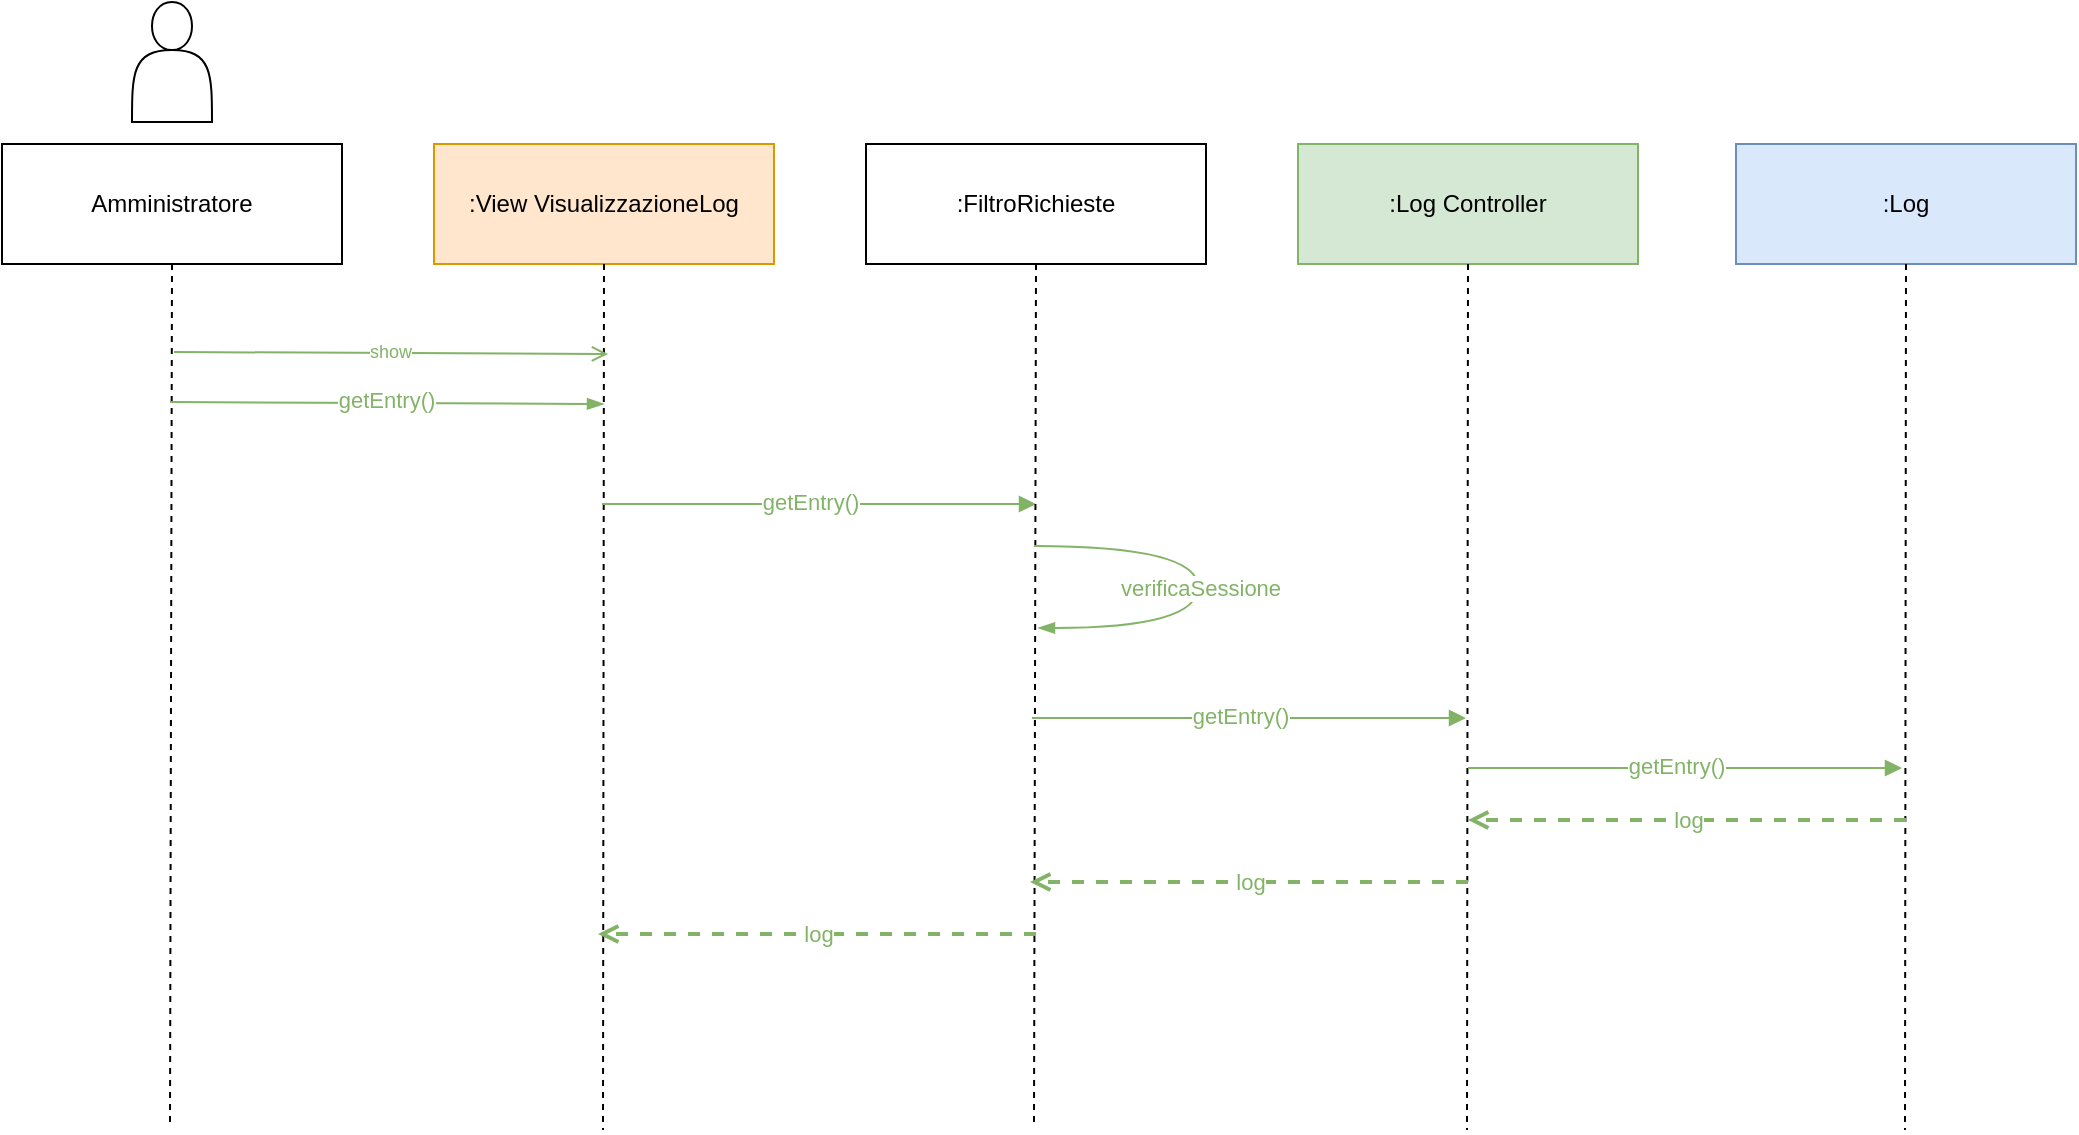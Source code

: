 <mxfile version="24.5.4" type="github">
  <diagram name="Page-1" id="8X1wSnDeJd2Tdr1RySRx">
    <mxGraphModel dx="1155" dy="1073" grid="0" gridSize="10" guides="1" tooltips="1" connect="1" arrows="1" fold="1" page="0" pageScale="1" pageWidth="850" pageHeight="1100" math="0" shadow="0">
      <root>
        <mxCell id="0" />
        <mxCell id="1" parent="0" />
        <mxCell id="pttSOghSpolccj33tgBe-1" value=":View VisualizzazioneLog" style="rounded=0;whiteSpace=wrap;html=1;fillColor=#ffe6cc;strokeColor=#d79b00;" vertex="1" parent="1">
          <mxGeometry x="256" y="41" width="170" height="60" as="geometry" />
        </mxCell>
        <mxCell id="pttSOghSpolccj33tgBe-2" value="Amministratore" style="rounded=0;whiteSpace=wrap;html=1;" vertex="1" parent="1">
          <mxGeometry x="40" y="41" width="170" height="60" as="geometry" />
        </mxCell>
        <mxCell id="pttSOghSpolccj33tgBe-3" value=":Log Controller" style="rounded=0;whiteSpace=wrap;html=1;fillColor=#d5e8d4;strokeColor=#82b366;" vertex="1" parent="1">
          <mxGeometry x="688" y="41" width="170" height="60" as="geometry" />
        </mxCell>
        <mxCell id="pttSOghSpolccj33tgBe-4" value="" style="endArrow=none;dashed=1;html=1;rounded=0;exitX=0.5;exitY=1;exitDx=0;exitDy=0;" edge="1" parent="1" source="pttSOghSpolccj33tgBe-2">
          <mxGeometry width="50" height="50" relative="1" as="geometry">
            <mxPoint x="312" y="250" as="sourcePoint" />
            <mxPoint x="124" y="530" as="targetPoint" />
          </mxGeometry>
        </mxCell>
        <mxCell id="pttSOghSpolccj33tgBe-5" value="" style="endArrow=none;dashed=1;html=1;rounded=0;exitX=0.5;exitY=1;exitDx=0;exitDy=0;" edge="1" parent="1" source="pttSOghSpolccj33tgBe-1">
          <mxGeometry width="50" height="50" relative="1" as="geometry">
            <mxPoint x="341.5" y="105" as="sourcePoint" />
            <mxPoint x="340.5" y="534" as="targetPoint" />
          </mxGeometry>
        </mxCell>
        <mxCell id="pttSOghSpolccj33tgBe-6" value="" style="endArrow=none;dashed=1;html=1;rounded=0;exitX=0.5;exitY=1;exitDx=0;exitDy=0;" edge="1" parent="1" source="pttSOghSpolccj33tgBe-3">
          <mxGeometry width="50" height="50" relative="1" as="geometry">
            <mxPoint x="773.5" y="105" as="sourcePoint" />
            <mxPoint x="772.5" y="534" as="targetPoint" />
          </mxGeometry>
        </mxCell>
        <mxCell id="pttSOghSpolccj33tgBe-7" value="" style="endArrow=open;html=1;rounded=0;endFill=0;fillColor=#d5e8d4;strokeColor=#82b366;" edge="1" parent="1">
          <mxGeometry width="50" height="50" relative="1" as="geometry">
            <mxPoint x="126" y="145" as="sourcePoint" />
            <mxPoint x="343" y="146" as="targetPoint" />
          </mxGeometry>
        </mxCell>
        <mxCell id="pttSOghSpolccj33tgBe-8" value="&lt;font color=&quot;#82b366&quot; style=&quot;font-size: 9px;&quot;&gt;show&lt;/font&gt;" style="edgeLabel;html=1;align=center;verticalAlign=middle;resizable=0;points=[];" vertex="1" connectable="0" parent="pttSOghSpolccj33tgBe-7">
          <mxGeometry x="-0.004" y="2" relative="1" as="geometry">
            <mxPoint as="offset" />
          </mxGeometry>
        </mxCell>
        <mxCell id="pttSOghSpolccj33tgBe-11" value="" style="endArrow=block;html=1;rounded=0;endFill=1;fillColor=#d5e8d4;strokeColor=#82b366;" edge="1" parent="1">
          <mxGeometry width="50" height="50" relative="1" as="geometry">
            <mxPoint x="340" y="221" as="sourcePoint" />
            <mxPoint x="557" y="221" as="targetPoint" />
          </mxGeometry>
        </mxCell>
        <mxCell id="pttSOghSpolccj33tgBe-12" value="&lt;font color=&quot;#82b366&quot;&gt;getEntry()&lt;/font&gt;" style="edgeLabel;html=1;align=center;verticalAlign=middle;resizable=0;points=[];" vertex="1" connectable="0" parent="pttSOghSpolccj33tgBe-11">
          <mxGeometry x="-0.042" y="1" relative="1" as="geometry">
            <mxPoint as="offset" />
          </mxGeometry>
        </mxCell>
        <mxCell id="pttSOghSpolccj33tgBe-15" value=":Log" style="rounded=0;whiteSpace=wrap;html=1;fillColor=#dae8fc;strokeColor=#6c8ebf;" vertex="1" parent="1">
          <mxGeometry x="907" y="41" width="170" height="60" as="geometry" />
        </mxCell>
        <mxCell id="pttSOghSpolccj33tgBe-16" value="" style="endArrow=none;dashed=1;html=1;rounded=0;exitX=0.5;exitY=1;exitDx=0;exitDy=0;" edge="1" parent="1" source="pttSOghSpolccj33tgBe-15">
          <mxGeometry width="50" height="50" relative="1" as="geometry">
            <mxPoint x="992.5" y="105" as="sourcePoint" />
            <mxPoint x="991.5" y="534" as="targetPoint" />
          </mxGeometry>
        </mxCell>
        <mxCell id="pttSOghSpolccj33tgBe-18" value="" style="endArrow=open;dashed=1;html=1;strokeWidth=2;rounded=0;fillColor=#d5e8d4;strokeColor=#82b366;endFill=0;" edge="1" parent="1">
          <mxGeometry width="50" height="50" relative="1" as="geometry">
            <mxPoint x="992" y="379" as="sourcePoint" />
            <mxPoint x="773" y="379.04" as="targetPoint" />
          </mxGeometry>
        </mxCell>
        <mxCell id="pttSOghSpolccj33tgBe-19" value="&lt;font color=&quot;#82b366&quot;&gt;log&lt;/font&gt;" style="edgeLabel;html=1;align=center;verticalAlign=middle;resizable=0;points=[];" vertex="1" connectable="0" parent="pttSOghSpolccj33tgBe-18">
          <mxGeometry x="-0.005" relative="1" as="geometry">
            <mxPoint as="offset" />
          </mxGeometry>
        </mxCell>
        <mxCell id="pttSOghSpolccj33tgBe-25" value="" style="shape=actor;whiteSpace=wrap;html=1;" vertex="1" parent="1">
          <mxGeometry x="105" y="-30" width="40" height="60" as="geometry" />
        </mxCell>
        <mxCell id="pttSOghSpolccj33tgBe-26" value="" style="endArrow=blockThin;html=1;rounded=0;endFill=1;fillColor=#d5e8d4;strokeColor=#82b366;" edge="1" parent="1">
          <mxGeometry width="50" height="50" relative="1" as="geometry">
            <mxPoint x="124" y="170" as="sourcePoint" />
            <mxPoint x="341" y="171" as="targetPoint" />
          </mxGeometry>
        </mxCell>
        <mxCell id="pttSOghSpolccj33tgBe-27" value="&lt;font color=&quot;#82b366&quot;&gt;getEntry()&lt;/font&gt;" style="edgeLabel;html=1;align=center;verticalAlign=middle;resizable=0;points=[];" vertex="1" connectable="0" parent="pttSOghSpolccj33tgBe-26">
          <mxGeometry x="-0.004" y="2" relative="1" as="geometry">
            <mxPoint as="offset" />
          </mxGeometry>
        </mxCell>
        <mxCell id="pttSOghSpolccj33tgBe-29" value=":FiltroRichieste" style="rounded=0;whiteSpace=wrap;html=1;" vertex="1" parent="1">
          <mxGeometry x="472" y="41" width="170" height="60" as="geometry" />
        </mxCell>
        <mxCell id="pttSOghSpolccj33tgBe-30" value="" style="endArrow=none;dashed=1;html=1;rounded=0;exitX=0.5;exitY=1;exitDx=0;exitDy=0;" edge="1" source="pttSOghSpolccj33tgBe-29" parent="1">
          <mxGeometry width="50" height="50" relative="1" as="geometry">
            <mxPoint x="744" y="250" as="sourcePoint" />
            <mxPoint x="556" y="530" as="targetPoint" />
          </mxGeometry>
        </mxCell>
        <mxCell id="pttSOghSpolccj33tgBe-33" value="" style="endArrow=blockThin;html=1;rounded=0;edgeStyle=orthogonalEdgeStyle;curved=1;endFill=1;fillColor=#d5e8d4;strokeColor=#82b366;" edge="1" parent="1">
          <mxGeometry width="50" height="50" relative="1" as="geometry">
            <mxPoint x="556" y="242" as="sourcePoint" />
            <mxPoint x="558" y="283" as="targetPoint" />
            <Array as="points">
              <mxPoint x="638" y="242" />
              <mxPoint x="638" y="283" />
            </Array>
          </mxGeometry>
        </mxCell>
        <mxCell id="pttSOghSpolccj33tgBe-34" value="&lt;font color=&quot;#82b366&quot;&gt;verificaSessione&lt;/font&gt;" style="edgeLabel;html=1;align=center;verticalAlign=middle;resizable=0;points=[];" vertex="1" connectable="0" parent="pttSOghSpolccj33tgBe-33">
          <mxGeometry x="0.009" y="1" relative="1" as="geometry">
            <mxPoint as="offset" />
          </mxGeometry>
        </mxCell>
        <mxCell id="pttSOghSpolccj33tgBe-35" value="" style="endArrow=block;html=1;rounded=0;endFill=1;fillColor=#d5e8d4;strokeColor=#82b366;" edge="1" parent="1">
          <mxGeometry width="50" height="50" relative="1" as="geometry">
            <mxPoint x="555" y="328" as="sourcePoint" />
            <mxPoint x="772" y="328" as="targetPoint" />
          </mxGeometry>
        </mxCell>
        <mxCell id="pttSOghSpolccj33tgBe-36" value="&lt;font color=&quot;#82b366&quot;&gt;getEntry()&lt;/font&gt;" style="edgeLabel;html=1;align=center;verticalAlign=middle;resizable=0;points=[];" vertex="1" connectable="0" parent="pttSOghSpolccj33tgBe-35">
          <mxGeometry x="-0.042" y="1" relative="1" as="geometry">
            <mxPoint as="offset" />
          </mxGeometry>
        </mxCell>
        <mxCell id="pttSOghSpolccj33tgBe-37" value="" style="endArrow=block;html=1;rounded=0;endFill=1;fillColor=#d5e8d4;strokeColor=#82b366;" edge="1" parent="1">
          <mxGeometry width="50" height="50" relative="1" as="geometry">
            <mxPoint x="773" y="353" as="sourcePoint" />
            <mxPoint x="990" y="353" as="targetPoint" />
          </mxGeometry>
        </mxCell>
        <mxCell id="pttSOghSpolccj33tgBe-38" value="&lt;font color=&quot;#82b366&quot;&gt;getEntry()&lt;/font&gt;" style="edgeLabel;html=1;align=center;verticalAlign=middle;resizable=0;points=[];" vertex="1" connectable="0" parent="pttSOghSpolccj33tgBe-37">
          <mxGeometry x="-0.042" y="1" relative="1" as="geometry">
            <mxPoint as="offset" />
          </mxGeometry>
        </mxCell>
        <mxCell id="pttSOghSpolccj33tgBe-39" value="" style="endArrow=open;dashed=1;html=1;strokeWidth=2;rounded=0;fillColor=#d5e8d4;strokeColor=#82b366;endFill=0;" edge="1" parent="1">
          <mxGeometry width="50" height="50" relative="1" as="geometry">
            <mxPoint x="773" y="410" as="sourcePoint" />
            <mxPoint x="554" y="410.04" as="targetPoint" />
          </mxGeometry>
        </mxCell>
        <mxCell id="pttSOghSpolccj33tgBe-40" value="&lt;font color=&quot;#82b366&quot;&gt;log&lt;/font&gt;" style="edgeLabel;html=1;align=center;verticalAlign=middle;resizable=0;points=[];" vertex="1" connectable="0" parent="pttSOghSpolccj33tgBe-39">
          <mxGeometry x="-0.005" relative="1" as="geometry">
            <mxPoint as="offset" />
          </mxGeometry>
        </mxCell>
        <mxCell id="pttSOghSpolccj33tgBe-41" value="" style="endArrow=open;dashed=1;html=1;strokeWidth=2;rounded=0;fillColor=#d5e8d4;strokeColor=#82b366;endFill=0;" edge="1" parent="1">
          <mxGeometry width="50" height="50" relative="1" as="geometry">
            <mxPoint x="557" y="436" as="sourcePoint" />
            <mxPoint x="338" y="436.04" as="targetPoint" />
          </mxGeometry>
        </mxCell>
        <mxCell id="pttSOghSpolccj33tgBe-42" value="&lt;font color=&quot;#82b366&quot;&gt;log&lt;/font&gt;" style="edgeLabel;html=1;align=center;verticalAlign=middle;resizable=0;points=[];" vertex="1" connectable="0" parent="pttSOghSpolccj33tgBe-41">
          <mxGeometry x="-0.005" relative="1" as="geometry">
            <mxPoint as="offset" />
          </mxGeometry>
        </mxCell>
      </root>
    </mxGraphModel>
  </diagram>
</mxfile>
